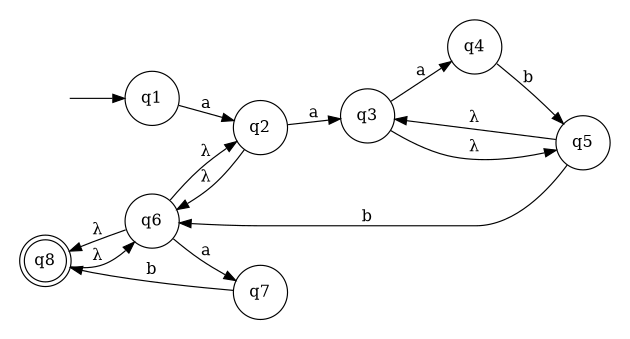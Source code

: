 digraph {
	rankdir=LR;
	margin=0.1;
	size=4;
	node [margin=0.1 shape=circle];
	q8[margin=0 shape=doublecircle];
	" "[color=white width=0];
	" " -> q1;
	q1 -> q2[label="a"];
	q2 -> q6[label=<&#955;>];
	q2 -> q3[label="a"];
	q3 -> q4[label="a"];
	q3 -> q5[label=<&#955;>];
	q4 -> q5[label="b"];
	q5 -> q3[label=<&#955;>];
	q5 -> q6[label="b"];
	q6 -> q2[label=<&#955;>];
	q6 -> q7[label="a"];
	q6 -> q8[label=<&#955;>];
	q7 -> q8[label="b"];
	q8 -> q6[label=<&#955;>];
}